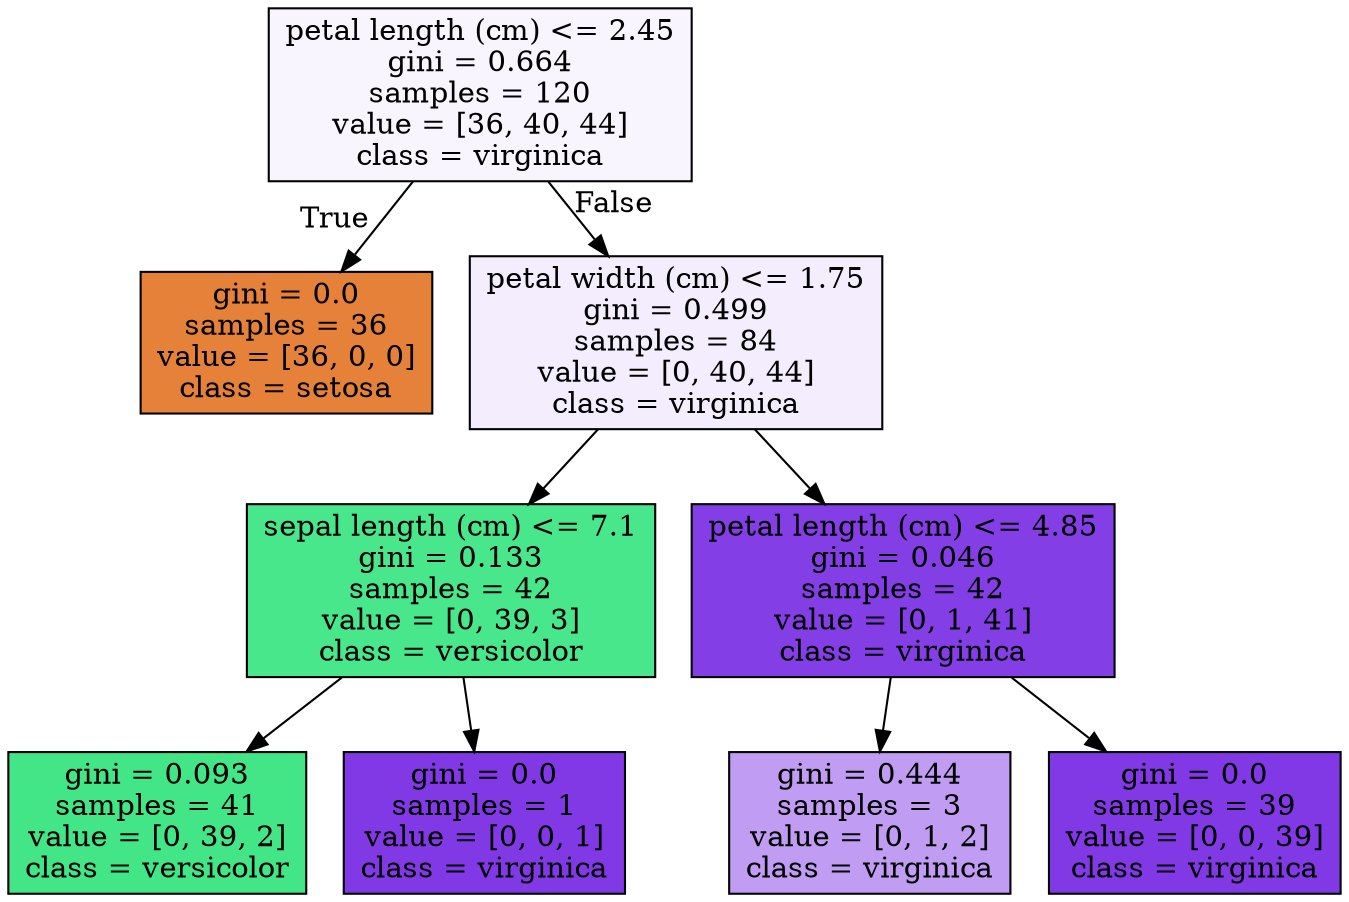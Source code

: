 digraph Tree {
node [shape=box, style="filled", color="black"] ;
0 [label="petal length (cm) <= 2.45\ngini = 0.664\nsamples = 120\nvalue = [36, 40, 44]\nclass = virginica", fillcolor="#f9f5fe"] ;
1 [label="gini = 0.0\nsamples = 36\nvalue = [36, 0, 0]\nclass = setosa", fillcolor="#e58139"] ;
0 -> 1 [labeldistance=2.5, labelangle=45, headlabel="True"] ;
2 [label="petal width (cm) <= 1.75\ngini = 0.499\nsamples = 84\nvalue = [0, 40, 44]\nclass = virginica", fillcolor="#f4edfd"] ;
0 -> 2 [labeldistance=2.5, labelangle=-45, headlabel="False"] ;
3 [label="sepal length (cm) <= 7.1\ngini = 0.133\nsamples = 42\nvalue = [0, 39, 3]\nclass = versicolor", fillcolor="#48e78b"] ;
2 -> 3 ;
4 [label="gini = 0.093\nsamples = 41\nvalue = [0, 39, 2]\nclass = versicolor", fillcolor="#43e687"] ;
3 -> 4 ;
5 [label="gini = 0.0\nsamples = 1\nvalue = [0, 0, 1]\nclass = virginica", fillcolor="#8139e5"] ;
3 -> 5 ;
6 [label="petal length (cm) <= 4.85\ngini = 0.046\nsamples = 42\nvalue = [0, 1, 41]\nclass = virginica", fillcolor="#843ee6"] ;
2 -> 6 ;
7 [label="gini = 0.444\nsamples = 3\nvalue = [0, 1, 2]\nclass = virginica", fillcolor="#c09cf2"] ;
6 -> 7 ;
8 [label="gini = 0.0\nsamples = 39\nvalue = [0, 0, 39]\nclass = virginica", fillcolor="#8139e5"] ;
6 -> 8 ;
}